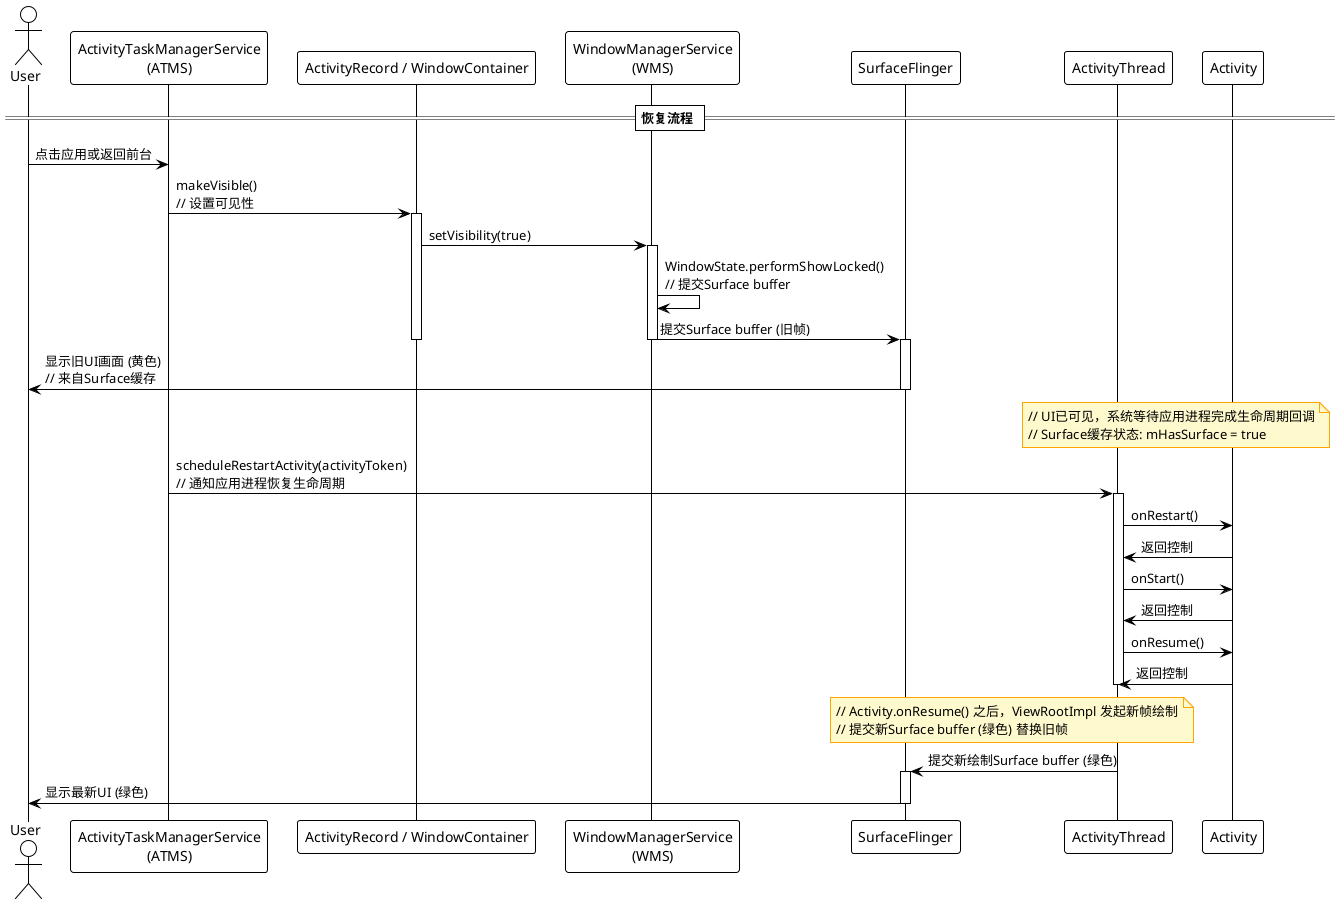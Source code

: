 @startuml
!theme plain
skinparam defaultFontName "Roboto, sans-serif"
skinparam noteBackgroundColor #FFFACD
skinparam noteBorderColor #FFA500

actor User

participant "ActivityTaskManagerService\n(ATMS)" as ATMS
participant "ActivityRecord / WindowContainer" as AR
participant "WindowManagerService\n(WMS)" as WMS
participant "SurfaceFlinger" as SF
participant "ActivityThread" as AT
participant "Activity" as A

== 恢复流程 ==

User -> ATMS : 点击应用或返回前台

' ATMS 主导恢复流程，告诉 ActivityRecord 显示窗口
ATMS -> AR : makeVisible()\n// 设置可见性
activate AR
AR -> WMS : setVisibility(true)
activate WMS
WMS -> WMS : WindowState.performShowLocked()\n// 提交Surface buffer
WMS -> SF : 提交Surface buffer (旧帧)
deactivate WMS
deactivate AR

activate SF
SF -> User : 显示旧UI画面 (黄色)\n// 来自Surface缓存
deactivate SF

note over AT, A
// UI已可见，系统等待应用进程完成生命周期回调
// Surface缓存状态: mHasSurface = true
end note

' 调度 ActivityThread 执行生命周期
ATMS -> AT : scheduleRestartActivity(activityToken)\n// 通知应用进程恢复生命周期
activate AT
AT -> A : onRestart()
A -> AT : 返回控制
AT -> A : onStart()
A -> AT : 返回控制
AT -> A : onResume()
A -> AT : 返回控制
deactivate AT

note over AT, SF
// Activity.onResume() 之后，ViewRootImpl 发起新帧绘制
// 提交新Surface buffer (绿色) 替换旧帧
end note

AT -> SF : 提交新绘制Surface buffer (绿色)
activate SF
SF -> User : 显示最新UI (绿色)
deactivate SF

@enduml
